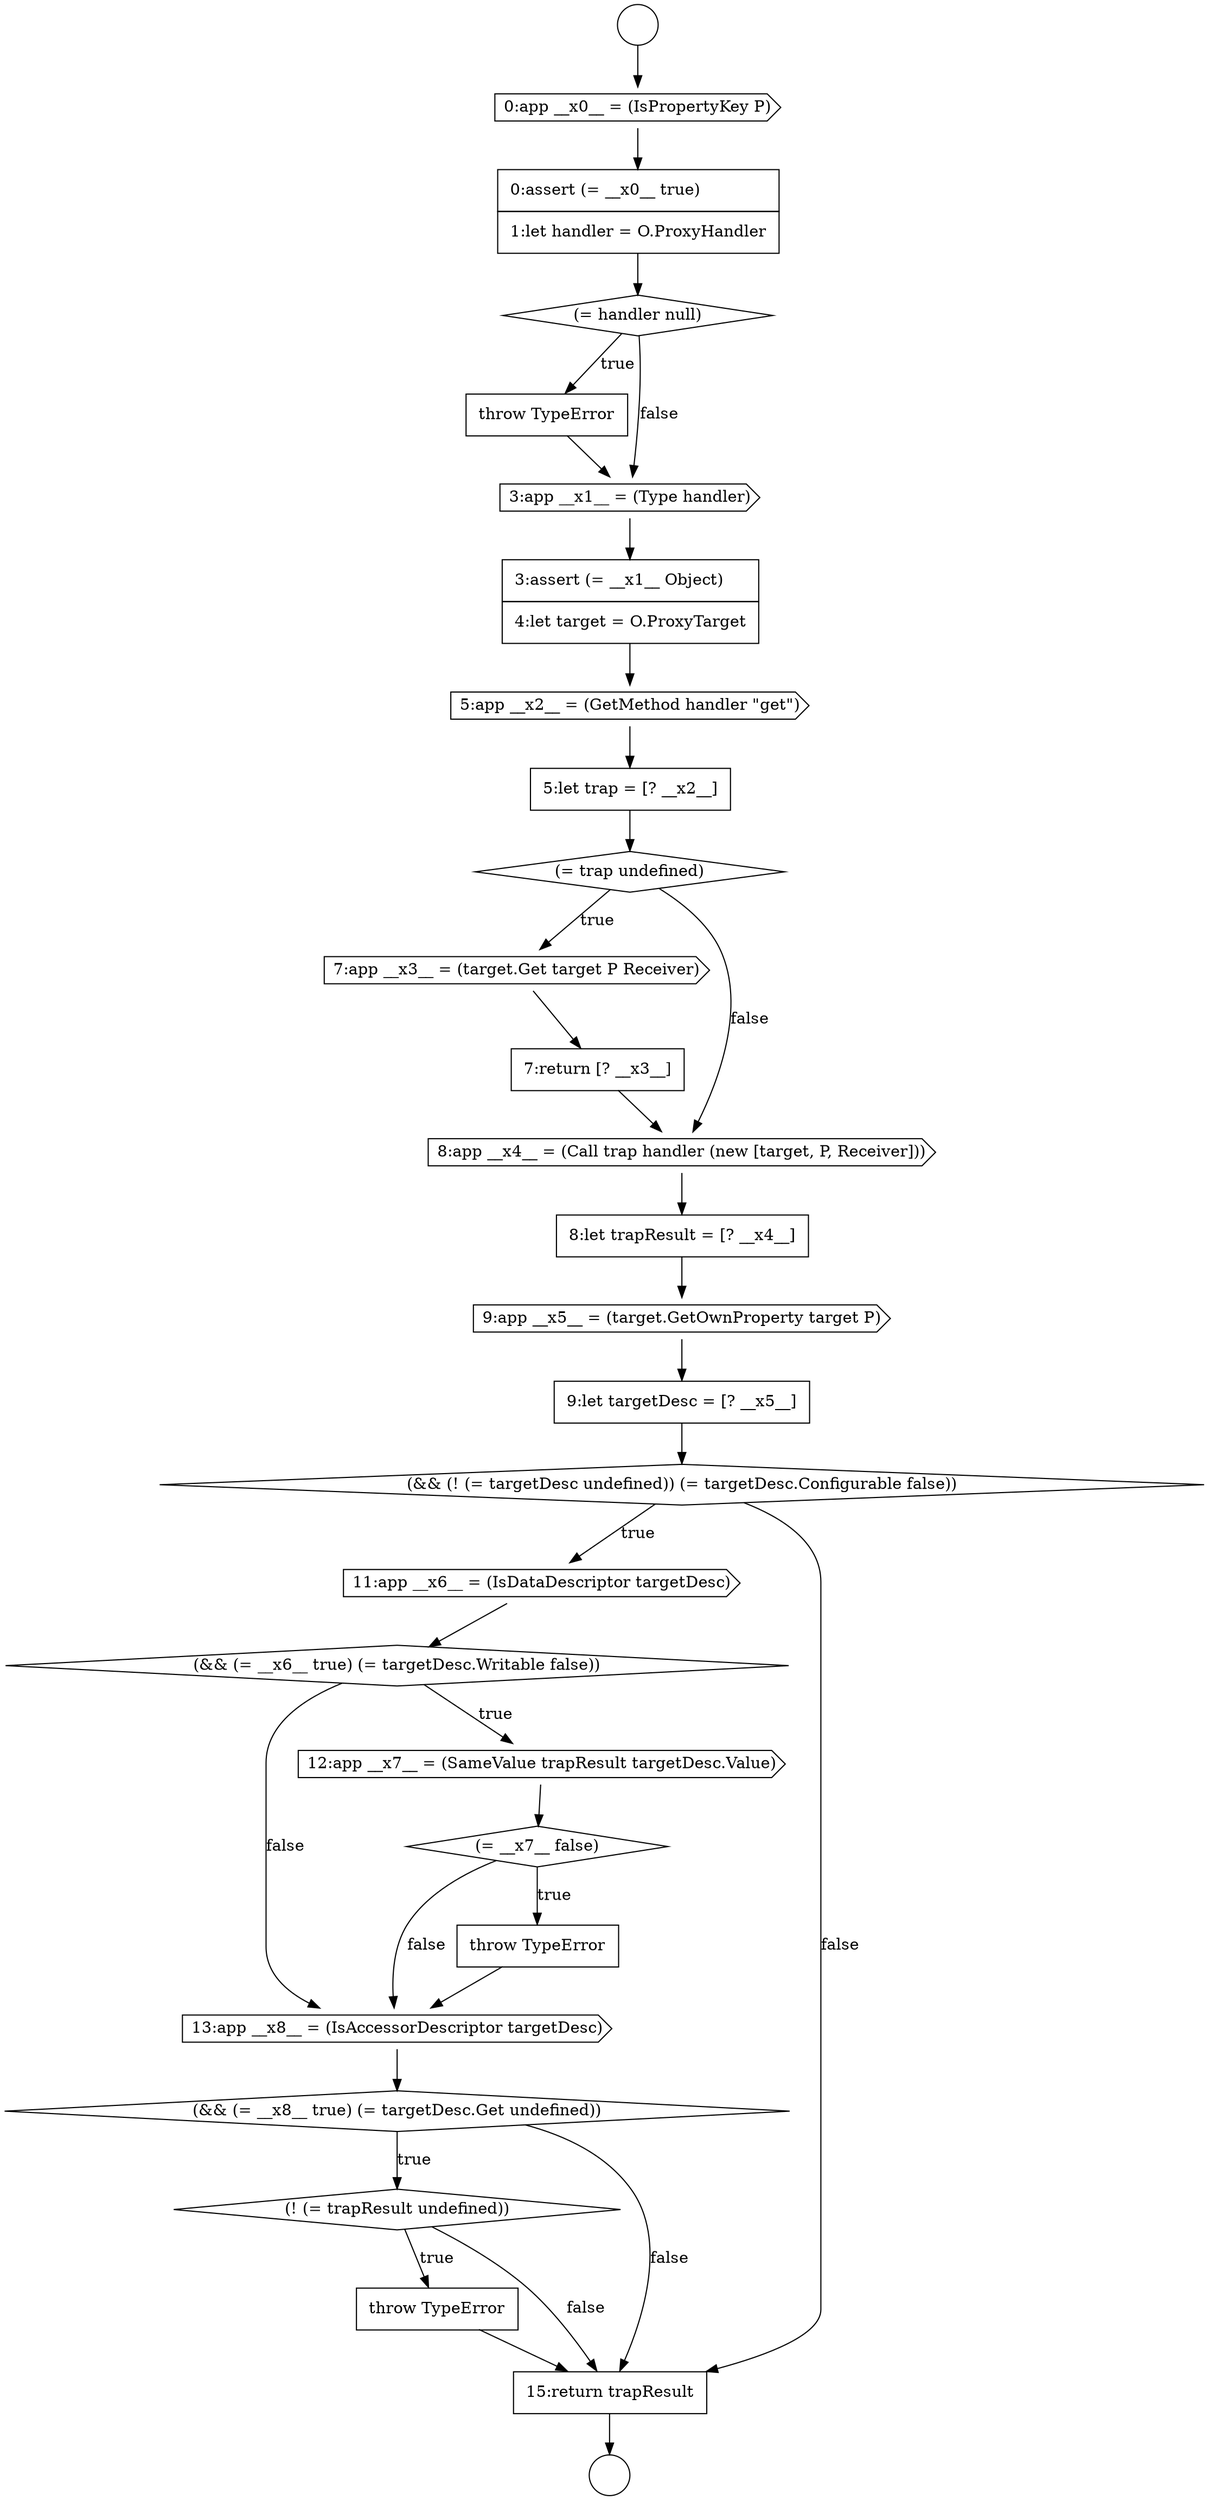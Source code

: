 digraph {
  node3370 [shape=cds, label=<<font color="black">7:app __x3__ = (target.Get target P Receiver)</font>> color="black" fillcolor="white" style=filled]
  node3371 [shape=none, margin=0, label=<<font color="black">
    <table border="0" cellborder="1" cellspacing="0" cellpadding="10">
      <tr><td align="left">7:return [? __x3__]</td></tr>
    </table>
  </font>> color="black" fillcolor="white" style=filled]
  node3364 [shape=none, margin=0, label=<<font color="black">
    <table border="0" cellborder="1" cellspacing="0" cellpadding="10">
      <tr><td align="left">throw TypeError</td></tr>
    </table>
  </font>> color="black" fillcolor="white" style=filled]
  node3375 [shape=none, margin=0, label=<<font color="black">
    <table border="0" cellborder="1" cellspacing="0" cellpadding="10">
      <tr><td align="left">9:let targetDesc = [? __x5__]</td></tr>
    </table>
  </font>> color="black" fillcolor="white" style=filled]
  node3372 [shape=cds, label=<<font color="black">8:app __x4__ = (Call trap handler (new [target, P, Receiver]))</font>> color="black" fillcolor="white" style=filled]
  node3384 [shape=diamond, label=<<font color="black">(! (= trapResult undefined))</font>> color="black" fillcolor="white" style=filled]
  node3376 [shape=diamond, label=<<font color="black">(&amp;&amp; (! (= targetDesc undefined)) (= targetDesc.Configurable false))</font>> color="black" fillcolor="white" style=filled]
  node3359 [shape=circle label=" " color="black" fillcolor="white" style=filled]
  node3366 [shape=none, margin=0, label=<<font color="black">
    <table border="0" cellborder="1" cellspacing="0" cellpadding="10">
      <tr><td align="left">3:assert (= __x1__ Object)</td></tr>
      <tr><td align="left">4:let target = O.ProxyTarget</td></tr>
    </table>
  </font>> color="black" fillcolor="white" style=filled]
  node3377 [shape=cds, label=<<font color="black">11:app __x6__ = (IsDataDescriptor targetDesc)</font>> color="black" fillcolor="white" style=filled]
  node3382 [shape=cds, label=<<font color="black">13:app __x8__ = (IsAccessorDescriptor targetDesc)</font>> color="black" fillcolor="white" style=filled]
  node3367 [shape=cds, label=<<font color="black">5:app __x2__ = (GetMethod handler &quot;get&quot;)</font>> color="black" fillcolor="white" style=filled]
  node3365 [shape=cds, label=<<font color="black">3:app __x1__ = (Type handler)</font>> color="black" fillcolor="white" style=filled]
  node3374 [shape=cds, label=<<font color="black">9:app __x5__ = (target.GetOwnProperty target P)</font>> color="black" fillcolor="white" style=filled]
  node3385 [shape=none, margin=0, label=<<font color="black">
    <table border="0" cellborder="1" cellspacing="0" cellpadding="10">
      <tr><td align="left">throw TypeError</td></tr>
    </table>
  </font>> color="black" fillcolor="white" style=filled]
  node3361 [shape=cds, label=<<font color="black">0:app __x0__ = (IsPropertyKey P)</font>> color="black" fillcolor="white" style=filled]
  node3378 [shape=diamond, label=<<font color="black">(&amp;&amp; (= __x6__ true) (= targetDesc.Writable false))</font>> color="black" fillcolor="white" style=filled]
  node3381 [shape=none, margin=0, label=<<font color="black">
    <table border="0" cellborder="1" cellspacing="0" cellpadding="10">
      <tr><td align="left">throw TypeError</td></tr>
    </table>
  </font>> color="black" fillcolor="white" style=filled]
  node3386 [shape=none, margin=0, label=<<font color="black">
    <table border="0" cellborder="1" cellspacing="0" cellpadding="10">
      <tr><td align="left">15:return trapResult</td></tr>
    </table>
  </font>> color="black" fillcolor="white" style=filled]
  node3363 [shape=diamond, label=<<font color="black">(= handler null)</font>> color="black" fillcolor="white" style=filled]
  node3380 [shape=diamond, label=<<font color="black">(= __x7__ false)</font>> color="black" fillcolor="white" style=filled]
  node3383 [shape=diamond, label=<<font color="black">(&amp;&amp; (= __x8__ true) (= targetDesc.Get undefined))</font>> color="black" fillcolor="white" style=filled]
  node3369 [shape=diamond, label=<<font color="black">(= trap undefined)</font>> color="black" fillcolor="white" style=filled]
  node3368 [shape=none, margin=0, label=<<font color="black">
    <table border="0" cellborder="1" cellspacing="0" cellpadding="10">
      <tr><td align="left">5:let trap = [? __x2__]</td></tr>
    </table>
  </font>> color="black" fillcolor="white" style=filled]
  node3379 [shape=cds, label=<<font color="black">12:app __x7__ = (SameValue trapResult targetDesc.Value)</font>> color="black" fillcolor="white" style=filled]
  node3373 [shape=none, margin=0, label=<<font color="black">
    <table border="0" cellborder="1" cellspacing="0" cellpadding="10">
      <tr><td align="left">8:let trapResult = [? __x4__]</td></tr>
    </table>
  </font>> color="black" fillcolor="white" style=filled]
  node3362 [shape=none, margin=0, label=<<font color="black">
    <table border="0" cellborder="1" cellspacing="0" cellpadding="10">
      <tr><td align="left">0:assert (= __x0__ true)</td></tr>
      <tr><td align="left">1:let handler = O.ProxyHandler</td></tr>
    </table>
  </font>> color="black" fillcolor="white" style=filled]
  node3360 [shape=circle label=" " color="black" fillcolor="white" style=filled]
  node3367 -> node3368 [ color="black"]
  node3364 -> node3365 [ color="black"]
  node3385 -> node3386 [ color="black"]
  node3378 -> node3379 [label=<<font color="black">true</font>> color="black"]
  node3378 -> node3382 [label=<<font color="black">false</font>> color="black"]
  node3371 -> node3372 [ color="black"]
  node3381 -> node3382 [ color="black"]
  node3370 -> node3371 [ color="black"]
  node3379 -> node3380 [ color="black"]
  node3382 -> node3383 [ color="black"]
  node3366 -> node3367 [ color="black"]
  node3383 -> node3384 [label=<<font color="black">true</font>> color="black"]
  node3383 -> node3386 [label=<<font color="black">false</font>> color="black"]
  node3374 -> node3375 [ color="black"]
  node3361 -> node3362 [ color="black"]
  node3363 -> node3364 [label=<<font color="black">true</font>> color="black"]
  node3363 -> node3365 [label=<<font color="black">false</font>> color="black"]
  node3375 -> node3376 [ color="black"]
  node3384 -> node3385 [label=<<font color="black">true</font>> color="black"]
  node3384 -> node3386 [label=<<font color="black">false</font>> color="black"]
  node3377 -> node3378 [ color="black"]
  node3372 -> node3373 [ color="black"]
  node3362 -> node3363 [ color="black"]
  node3359 -> node3361 [ color="black"]
  node3376 -> node3377 [label=<<font color="black">true</font>> color="black"]
  node3376 -> node3386 [label=<<font color="black">false</font>> color="black"]
  node3365 -> node3366 [ color="black"]
  node3380 -> node3381 [label=<<font color="black">true</font>> color="black"]
  node3380 -> node3382 [label=<<font color="black">false</font>> color="black"]
  node3368 -> node3369 [ color="black"]
  node3369 -> node3370 [label=<<font color="black">true</font>> color="black"]
  node3369 -> node3372 [label=<<font color="black">false</font>> color="black"]
  node3373 -> node3374 [ color="black"]
  node3386 -> node3360 [ color="black"]
}
